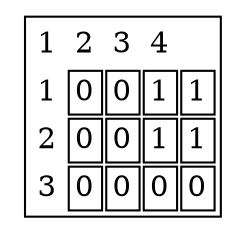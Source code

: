 graph matrix_10 {
	node [shape=none]
	tab [label=<<TABLE><TR><TD color="white">1</TD><TD color="white">2</TD><TD color="white">3</TD><TD color="white">4</TD></TR><TR><TD color="white">1</TD><TD>0</TD><TD>0</TD><TD>1</TD><TD>1</TD></TR><TR><TD color="white">2</TD><TD>0</TD><TD>0</TD><TD>1</TD><TD>1</TD></TR><TR><TD color="white">3</TD><TD>0</TD><TD>0</TD><TD>0</TD><TD>0</TD></TR></TABLE>>]
}
